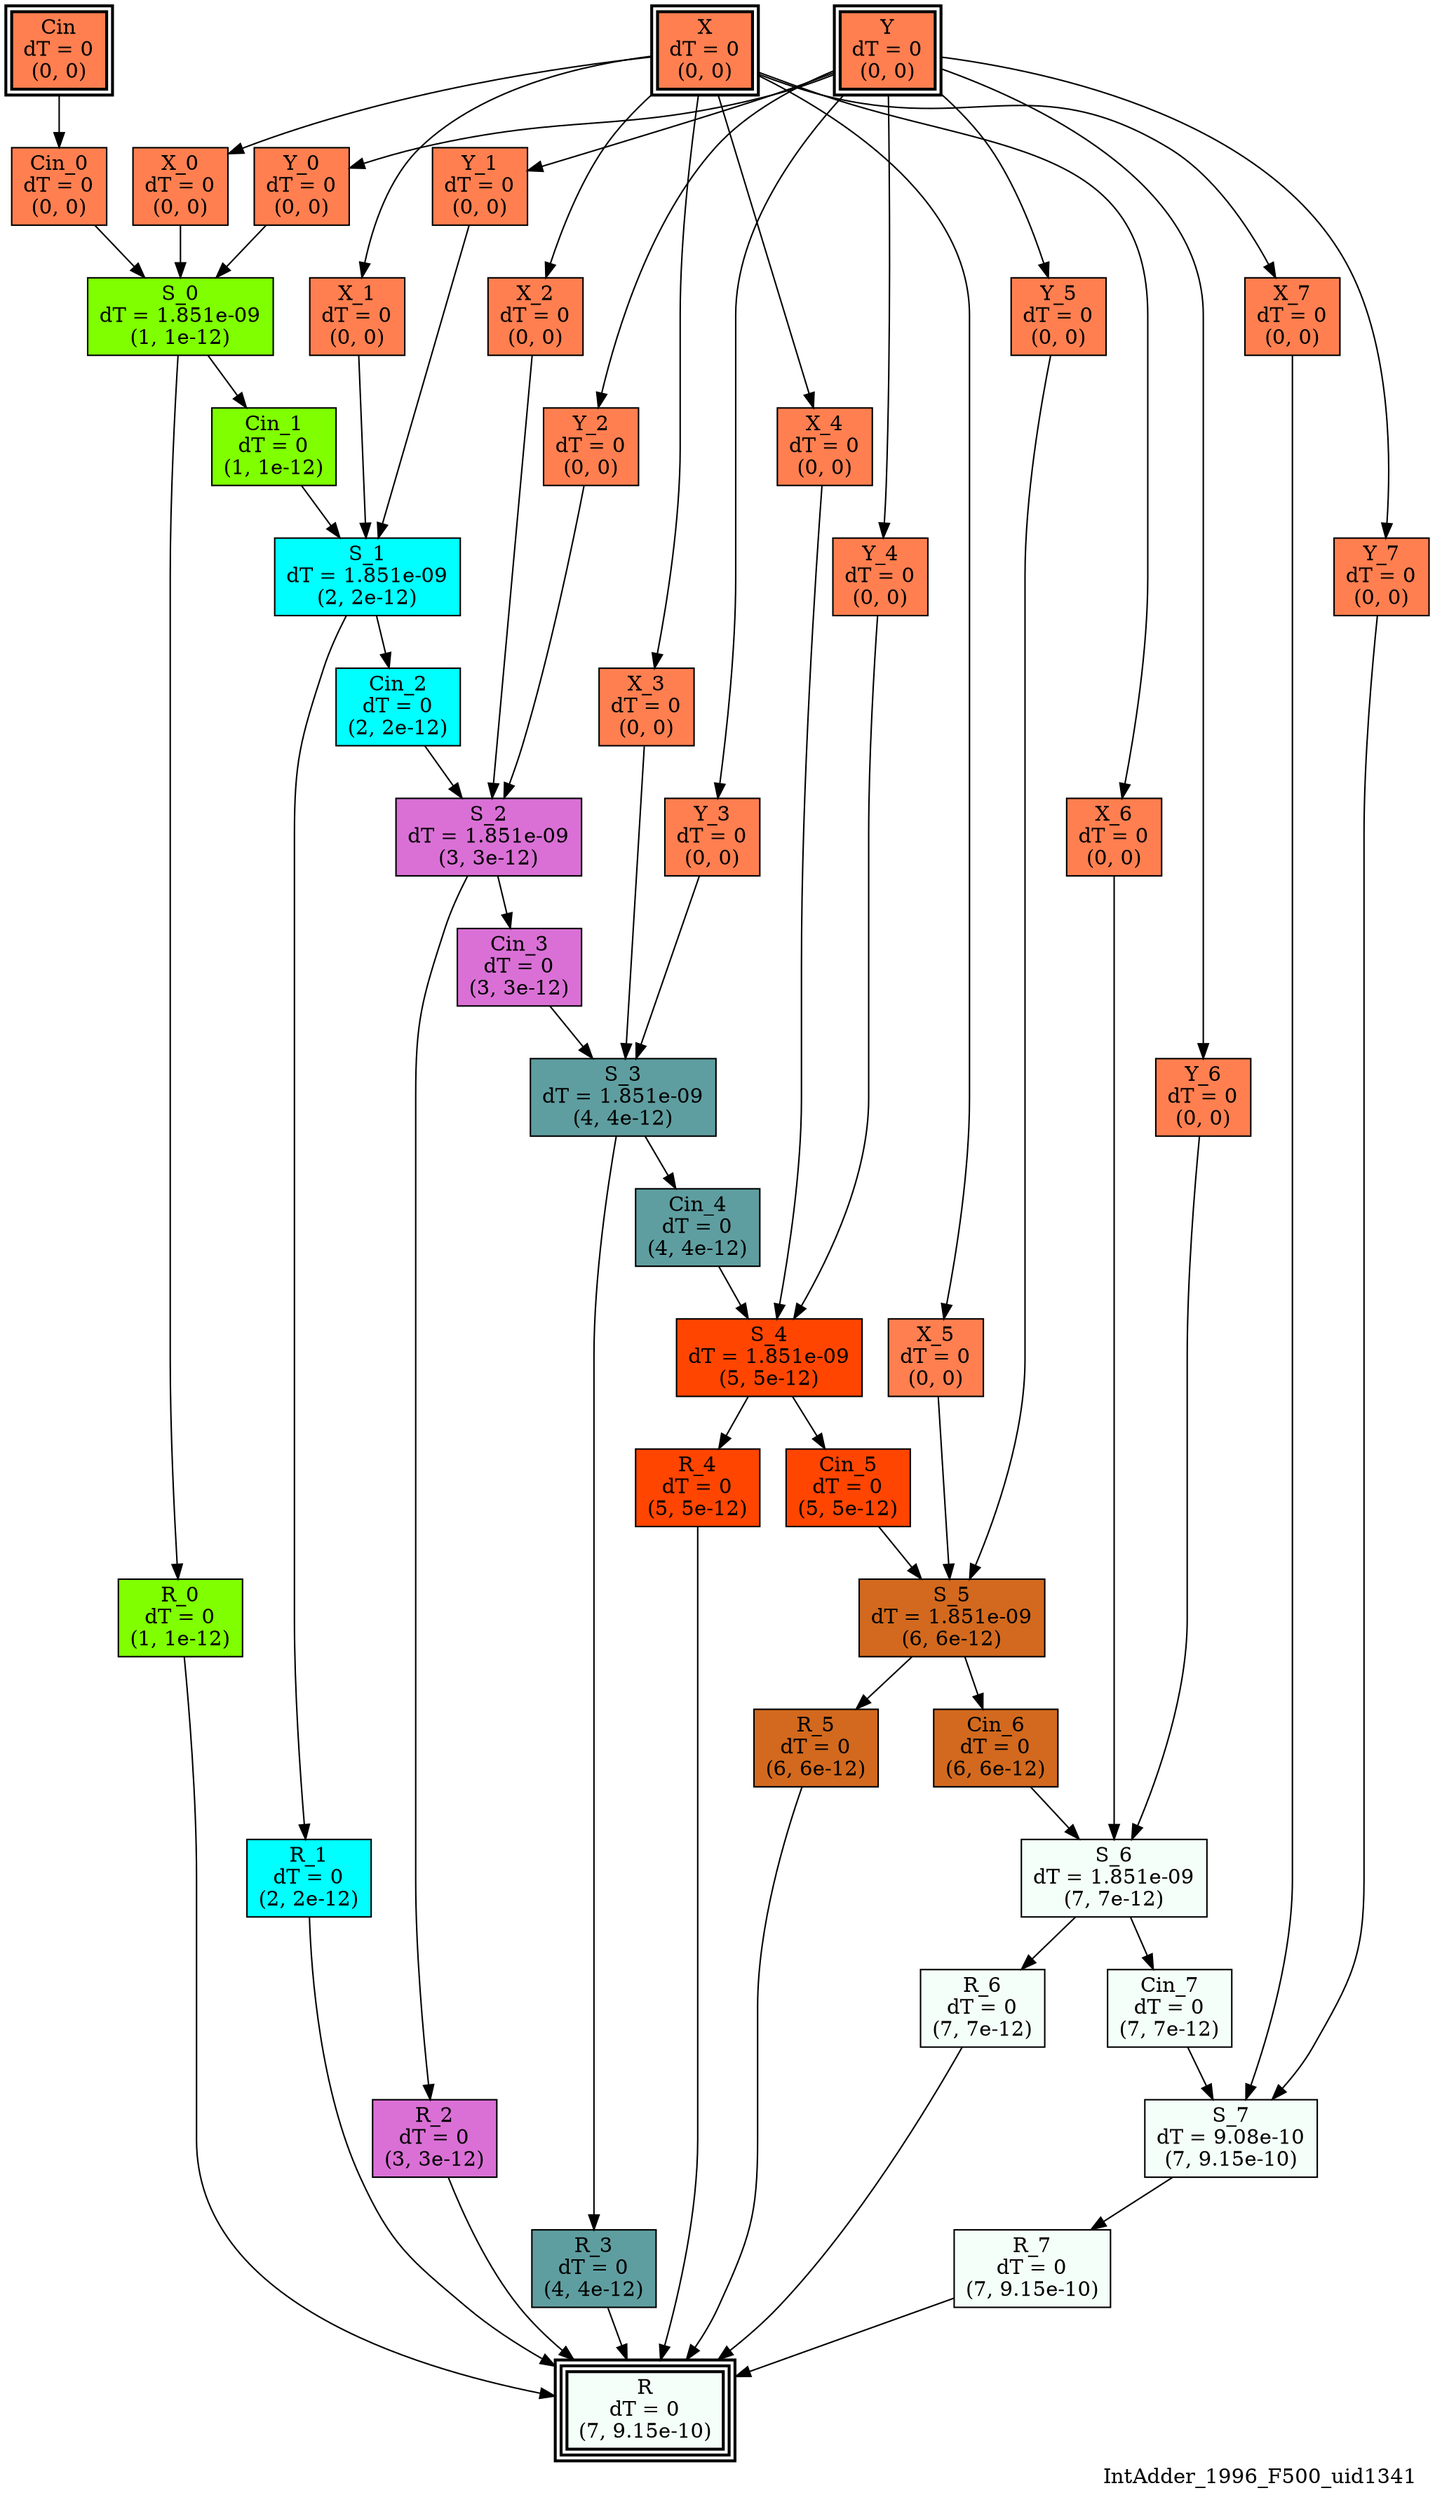 digraph IntAdder_1996_F500_uid1341
{
	//graph drawing options
	label=IntAdder_1996_F500_uid1341;
	labelloc=bottom;
	labeljust=right;
	ratio=auto;
	nodesep=0.25;
	ranksep=0.5;

	//input/output signals of operator IntAdder_1996_F500_uid1341
	X__IntAdder_1996_F500_uid1341 [ label="X\ndT = 0\n(0, 0)", shape=box, color=black, style="bold, filled", fillcolor=coral, peripheries=2 ];
	Y__IntAdder_1996_F500_uid1341 [ label="Y\ndT = 0\n(0, 0)", shape=box, color=black, style="bold, filled", fillcolor=coral, peripheries=2 ];
	Cin__IntAdder_1996_F500_uid1341 [ label="Cin\ndT = 0\n(0, 0)", shape=box, color=black, style="bold, filled", fillcolor=coral, peripheries=2 ];
	R__IntAdder_1996_F500_uid1341 [ label="R\ndT = 0\n(7, 9.15e-10)", shape=box, color=black, style="bold, filled", fillcolor=mintcream, peripheries=3 ];
	{rank=same X__IntAdder_1996_F500_uid1341, Y__IntAdder_1996_F500_uid1341, Cin__IntAdder_1996_F500_uid1341};
	{rank=same R__IntAdder_1996_F500_uid1341};
	//internal signals of operator IntAdder_1996_F500_uid1341
	Cin_0__IntAdder_1996_F500_uid1341 [ label="Cin_0\ndT = 0\n(0, 0)", shape=box, color=black, style=filled, fillcolor=coral, peripheries=1 ];
	X_0__IntAdder_1996_F500_uid1341 [ label="X_0\ndT = 0\n(0, 0)", shape=box, color=black, style=filled, fillcolor=coral, peripheries=1 ];
	Y_0__IntAdder_1996_F500_uid1341 [ label="Y_0\ndT = 0\n(0, 0)", shape=box, color=black, style=filled, fillcolor=coral, peripheries=1 ];
	S_0__IntAdder_1996_F500_uid1341 [ label="S_0\ndT = 1.851e-09\n(1, 1e-12)", shape=box, color=black, style=filled, fillcolor=chartreuse, peripheries=1 ];
	R_0__IntAdder_1996_F500_uid1341 [ label="R_0\ndT = 0\n(1, 1e-12)", shape=box, color=black, style=filled, fillcolor=chartreuse, peripheries=1 ];
	Cin_1__IntAdder_1996_F500_uid1341 [ label="Cin_1\ndT = 0\n(1, 1e-12)", shape=box, color=black, style=filled, fillcolor=chartreuse, peripheries=1 ];
	X_1__IntAdder_1996_F500_uid1341 [ label="X_1\ndT = 0\n(0, 0)", shape=box, color=black, style=filled, fillcolor=coral, peripheries=1 ];
	Y_1__IntAdder_1996_F500_uid1341 [ label="Y_1\ndT = 0\n(0, 0)", shape=box, color=black, style=filled, fillcolor=coral, peripheries=1 ];
	S_1__IntAdder_1996_F500_uid1341 [ label="S_1\ndT = 1.851e-09\n(2, 2e-12)", shape=box, color=black, style=filled, fillcolor=cyan, peripheries=1 ];
	R_1__IntAdder_1996_F500_uid1341 [ label="R_1\ndT = 0\n(2, 2e-12)", shape=box, color=black, style=filled, fillcolor=cyan, peripheries=1 ];
	Cin_2__IntAdder_1996_F500_uid1341 [ label="Cin_2\ndT = 0\n(2, 2e-12)", shape=box, color=black, style=filled, fillcolor=cyan, peripheries=1 ];
	X_2__IntAdder_1996_F500_uid1341 [ label="X_2\ndT = 0\n(0, 0)", shape=box, color=black, style=filled, fillcolor=coral, peripheries=1 ];
	Y_2__IntAdder_1996_F500_uid1341 [ label="Y_2\ndT = 0\n(0, 0)", shape=box, color=black, style=filled, fillcolor=coral, peripheries=1 ];
	S_2__IntAdder_1996_F500_uid1341 [ label="S_2\ndT = 1.851e-09\n(3, 3e-12)", shape=box, color=black, style=filled, fillcolor=orchid, peripheries=1 ];
	R_2__IntAdder_1996_F500_uid1341 [ label="R_2\ndT = 0\n(3, 3e-12)", shape=box, color=black, style=filled, fillcolor=orchid, peripheries=1 ];
	Cin_3__IntAdder_1996_F500_uid1341 [ label="Cin_3\ndT = 0\n(3, 3e-12)", shape=box, color=black, style=filled, fillcolor=orchid, peripheries=1 ];
	X_3__IntAdder_1996_F500_uid1341 [ label="X_3\ndT = 0\n(0, 0)", shape=box, color=black, style=filled, fillcolor=coral, peripheries=1 ];
	Y_3__IntAdder_1996_F500_uid1341 [ label="Y_3\ndT = 0\n(0, 0)", shape=box, color=black, style=filled, fillcolor=coral, peripheries=1 ];
	S_3__IntAdder_1996_F500_uid1341 [ label="S_3\ndT = 1.851e-09\n(4, 4e-12)", shape=box, color=black, style=filled, fillcolor=cadetblue, peripheries=1 ];
	R_3__IntAdder_1996_F500_uid1341 [ label="R_3\ndT = 0\n(4, 4e-12)", shape=box, color=black, style=filled, fillcolor=cadetblue, peripheries=1 ];
	Cin_4__IntAdder_1996_F500_uid1341 [ label="Cin_4\ndT = 0\n(4, 4e-12)", shape=box, color=black, style=filled, fillcolor=cadetblue, peripheries=1 ];
	X_4__IntAdder_1996_F500_uid1341 [ label="X_4\ndT = 0\n(0, 0)", shape=box, color=black, style=filled, fillcolor=coral, peripheries=1 ];
	Y_4__IntAdder_1996_F500_uid1341 [ label="Y_4\ndT = 0\n(0, 0)", shape=box, color=black, style=filled, fillcolor=coral, peripheries=1 ];
	S_4__IntAdder_1996_F500_uid1341 [ label="S_4\ndT = 1.851e-09\n(5, 5e-12)", shape=box, color=black, style=filled, fillcolor=orangered, peripheries=1 ];
	R_4__IntAdder_1996_F500_uid1341 [ label="R_4\ndT = 0\n(5, 5e-12)", shape=box, color=black, style=filled, fillcolor=orangered, peripheries=1 ];
	Cin_5__IntAdder_1996_F500_uid1341 [ label="Cin_5\ndT = 0\n(5, 5e-12)", shape=box, color=black, style=filled, fillcolor=orangered, peripheries=1 ];
	X_5__IntAdder_1996_F500_uid1341 [ label="X_5\ndT = 0\n(0, 0)", shape=box, color=black, style=filled, fillcolor=coral, peripheries=1 ];
	Y_5__IntAdder_1996_F500_uid1341 [ label="Y_5\ndT = 0\n(0, 0)", shape=box, color=black, style=filled, fillcolor=coral, peripheries=1 ];
	S_5__IntAdder_1996_F500_uid1341 [ label="S_5\ndT = 1.851e-09\n(6, 6e-12)", shape=box, color=black, style=filled, fillcolor=chocolate, peripheries=1 ];
	R_5__IntAdder_1996_F500_uid1341 [ label="R_5\ndT = 0\n(6, 6e-12)", shape=box, color=black, style=filled, fillcolor=chocolate, peripheries=1 ];
	Cin_6__IntAdder_1996_F500_uid1341 [ label="Cin_6\ndT = 0\n(6, 6e-12)", shape=box, color=black, style=filled, fillcolor=chocolate, peripheries=1 ];
	X_6__IntAdder_1996_F500_uid1341 [ label="X_6\ndT = 0\n(0, 0)", shape=box, color=black, style=filled, fillcolor=coral, peripheries=1 ];
	Y_6__IntAdder_1996_F500_uid1341 [ label="Y_6\ndT = 0\n(0, 0)", shape=box, color=black, style=filled, fillcolor=coral, peripheries=1 ];
	S_6__IntAdder_1996_F500_uid1341 [ label="S_6\ndT = 1.851e-09\n(7, 7e-12)", shape=box, color=black, style=filled, fillcolor=mintcream, peripheries=1 ];
	R_6__IntAdder_1996_F500_uid1341 [ label="R_6\ndT = 0\n(7, 7e-12)", shape=box, color=black, style=filled, fillcolor=mintcream, peripheries=1 ];
	Cin_7__IntAdder_1996_F500_uid1341 [ label="Cin_7\ndT = 0\n(7, 7e-12)", shape=box, color=black, style=filled, fillcolor=mintcream, peripheries=1 ];
	X_7__IntAdder_1996_F500_uid1341 [ label="X_7\ndT = 0\n(0, 0)", shape=box, color=black, style=filled, fillcolor=coral, peripheries=1 ];
	Y_7__IntAdder_1996_F500_uid1341 [ label="Y_7\ndT = 0\n(0, 0)", shape=box, color=black, style=filled, fillcolor=coral, peripheries=1 ];
	S_7__IntAdder_1996_F500_uid1341 [ label="S_7\ndT = 9.08e-10\n(7, 9.15e-10)", shape=box, color=black, style=filled, fillcolor=mintcream, peripheries=1 ];
	R_7__IntAdder_1996_F500_uid1341 [ label="R_7\ndT = 0\n(7, 9.15e-10)", shape=box, color=black, style=filled, fillcolor=mintcream, peripheries=1 ];

	//subcomponents of operator IntAdder_1996_F500_uid1341

	//input and internal signal connections of operator IntAdder_1996_F500_uid1341
	X__IntAdder_1996_F500_uid1341 -> X_0__IntAdder_1996_F500_uid1341 [ arrowhead=normal, arrowsize=1.0, arrowtail=normal, color=black, dir=forward  ];
	X__IntAdder_1996_F500_uid1341 -> X_1__IntAdder_1996_F500_uid1341 [ arrowhead=normal, arrowsize=1.0, arrowtail=normal, color=black, dir=forward  ];
	X__IntAdder_1996_F500_uid1341 -> X_2__IntAdder_1996_F500_uid1341 [ arrowhead=normal, arrowsize=1.0, arrowtail=normal, color=black, dir=forward  ];
	X__IntAdder_1996_F500_uid1341 -> X_3__IntAdder_1996_F500_uid1341 [ arrowhead=normal, arrowsize=1.0, arrowtail=normal, color=black, dir=forward  ];
	X__IntAdder_1996_F500_uid1341 -> X_4__IntAdder_1996_F500_uid1341 [ arrowhead=normal, arrowsize=1.0, arrowtail=normal, color=black, dir=forward  ];
	X__IntAdder_1996_F500_uid1341 -> X_5__IntAdder_1996_F500_uid1341 [ arrowhead=normal, arrowsize=1.0, arrowtail=normal, color=black, dir=forward  ];
	X__IntAdder_1996_F500_uid1341 -> X_6__IntAdder_1996_F500_uid1341 [ arrowhead=normal, arrowsize=1.0, arrowtail=normal, color=black, dir=forward  ];
	X__IntAdder_1996_F500_uid1341 -> X_7__IntAdder_1996_F500_uid1341 [ arrowhead=normal, arrowsize=1.0, arrowtail=normal, color=black, dir=forward  ];
	Y__IntAdder_1996_F500_uid1341 -> Y_0__IntAdder_1996_F500_uid1341 [ arrowhead=normal, arrowsize=1.0, arrowtail=normal, color=black, dir=forward  ];
	Y__IntAdder_1996_F500_uid1341 -> Y_1__IntAdder_1996_F500_uid1341 [ arrowhead=normal, arrowsize=1.0, arrowtail=normal, color=black, dir=forward  ];
	Y__IntAdder_1996_F500_uid1341 -> Y_2__IntAdder_1996_F500_uid1341 [ arrowhead=normal, arrowsize=1.0, arrowtail=normal, color=black, dir=forward  ];
	Y__IntAdder_1996_F500_uid1341 -> Y_3__IntAdder_1996_F500_uid1341 [ arrowhead=normal, arrowsize=1.0, arrowtail=normal, color=black, dir=forward  ];
	Y__IntAdder_1996_F500_uid1341 -> Y_4__IntAdder_1996_F500_uid1341 [ arrowhead=normal, arrowsize=1.0, arrowtail=normal, color=black, dir=forward  ];
	Y__IntAdder_1996_F500_uid1341 -> Y_5__IntAdder_1996_F500_uid1341 [ arrowhead=normal, arrowsize=1.0, arrowtail=normal, color=black, dir=forward  ];
	Y__IntAdder_1996_F500_uid1341 -> Y_6__IntAdder_1996_F500_uid1341 [ arrowhead=normal, arrowsize=1.0, arrowtail=normal, color=black, dir=forward  ];
	Y__IntAdder_1996_F500_uid1341 -> Y_7__IntAdder_1996_F500_uid1341 [ arrowhead=normal, arrowsize=1.0, arrowtail=normal, color=black, dir=forward  ];
	Cin__IntAdder_1996_F500_uid1341 -> Cin_0__IntAdder_1996_F500_uid1341 [ arrowhead=normal, arrowsize=1.0, arrowtail=normal, color=black, dir=forward  ];
	Cin_0__IntAdder_1996_F500_uid1341 -> S_0__IntAdder_1996_F500_uid1341 [ arrowhead=normal, arrowsize=1.0, arrowtail=normal, color=black, dir=forward  ];
	X_0__IntAdder_1996_F500_uid1341 -> S_0__IntAdder_1996_F500_uid1341 [ arrowhead=normal, arrowsize=1.0, arrowtail=normal, color=black, dir=forward  ];
	Y_0__IntAdder_1996_F500_uid1341 -> S_0__IntAdder_1996_F500_uid1341 [ arrowhead=normal, arrowsize=1.0, arrowtail=normal, color=black, dir=forward  ];
	S_0__IntAdder_1996_F500_uid1341 -> R_0__IntAdder_1996_F500_uid1341 [ arrowhead=normal, arrowsize=1.0, arrowtail=normal, color=black, dir=forward  ];
	S_0__IntAdder_1996_F500_uid1341 -> Cin_1__IntAdder_1996_F500_uid1341 [ arrowhead=normal, arrowsize=1.0, arrowtail=normal, color=black, dir=forward  ];
	R_0__IntAdder_1996_F500_uid1341 -> R__IntAdder_1996_F500_uid1341 [ arrowhead=normal, arrowsize=1.0, arrowtail=normal, color=black, dir=forward  ];
	Cin_1__IntAdder_1996_F500_uid1341 -> S_1__IntAdder_1996_F500_uid1341 [ arrowhead=normal, arrowsize=1.0, arrowtail=normal, color=black, dir=forward  ];
	X_1__IntAdder_1996_F500_uid1341 -> S_1__IntAdder_1996_F500_uid1341 [ arrowhead=normal, arrowsize=1.0, arrowtail=normal, color=black, dir=forward  ];
	Y_1__IntAdder_1996_F500_uid1341 -> S_1__IntAdder_1996_F500_uid1341 [ arrowhead=normal, arrowsize=1.0, arrowtail=normal, color=black, dir=forward  ];
	S_1__IntAdder_1996_F500_uid1341 -> R_1__IntAdder_1996_F500_uid1341 [ arrowhead=normal, arrowsize=1.0, arrowtail=normal, color=black, dir=forward  ];
	S_1__IntAdder_1996_F500_uid1341 -> Cin_2__IntAdder_1996_F500_uid1341 [ arrowhead=normal, arrowsize=1.0, arrowtail=normal, color=black, dir=forward  ];
	R_1__IntAdder_1996_F500_uid1341 -> R__IntAdder_1996_F500_uid1341 [ arrowhead=normal, arrowsize=1.0, arrowtail=normal, color=black, dir=forward  ];
	Cin_2__IntAdder_1996_F500_uid1341 -> S_2__IntAdder_1996_F500_uid1341 [ arrowhead=normal, arrowsize=1.0, arrowtail=normal, color=black, dir=forward  ];
	X_2__IntAdder_1996_F500_uid1341 -> S_2__IntAdder_1996_F500_uid1341 [ arrowhead=normal, arrowsize=1.0, arrowtail=normal, color=black, dir=forward  ];
	Y_2__IntAdder_1996_F500_uid1341 -> S_2__IntAdder_1996_F500_uid1341 [ arrowhead=normal, arrowsize=1.0, arrowtail=normal, color=black, dir=forward  ];
	S_2__IntAdder_1996_F500_uid1341 -> R_2__IntAdder_1996_F500_uid1341 [ arrowhead=normal, arrowsize=1.0, arrowtail=normal, color=black, dir=forward  ];
	S_2__IntAdder_1996_F500_uid1341 -> Cin_3__IntAdder_1996_F500_uid1341 [ arrowhead=normal, arrowsize=1.0, arrowtail=normal, color=black, dir=forward  ];
	R_2__IntAdder_1996_F500_uid1341 -> R__IntAdder_1996_F500_uid1341 [ arrowhead=normal, arrowsize=1.0, arrowtail=normal, color=black, dir=forward  ];
	Cin_3__IntAdder_1996_F500_uid1341 -> S_3__IntAdder_1996_F500_uid1341 [ arrowhead=normal, arrowsize=1.0, arrowtail=normal, color=black, dir=forward  ];
	X_3__IntAdder_1996_F500_uid1341 -> S_3__IntAdder_1996_F500_uid1341 [ arrowhead=normal, arrowsize=1.0, arrowtail=normal, color=black, dir=forward  ];
	Y_3__IntAdder_1996_F500_uid1341 -> S_3__IntAdder_1996_F500_uid1341 [ arrowhead=normal, arrowsize=1.0, arrowtail=normal, color=black, dir=forward  ];
	S_3__IntAdder_1996_F500_uid1341 -> R_3__IntAdder_1996_F500_uid1341 [ arrowhead=normal, arrowsize=1.0, arrowtail=normal, color=black, dir=forward  ];
	S_3__IntAdder_1996_F500_uid1341 -> Cin_4__IntAdder_1996_F500_uid1341 [ arrowhead=normal, arrowsize=1.0, arrowtail=normal, color=black, dir=forward  ];
	R_3__IntAdder_1996_F500_uid1341 -> R__IntAdder_1996_F500_uid1341 [ arrowhead=normal, arrowsize=1.0, arrowtail=normal, color=black, dir=forward  ];
	Cin_4__IntAdder_1996_F500_uid1341 -> S_4__IntAdder_1996_F500_uid1341 [ arrowhead=normal, arrowsize=1.0, arrowtail=normal, color=black, dir=forward  ];
	X_4__IntAdder_1996_F500_uid1341 -> S_4__IntAdder_1996_F500_uid1341 [ arrowhead=normal, arrowsize=1.0, arrowtail=normal, color=black, dir=forward  ];
	Y_4__IntAdder_1996_F500_uid1341 -> S_4__IntAdder_1996_F500_uid1341 [ arrowhead=normal, arrowsize=1.0, arrowtail=normal, color=black, dir=forward  ];
	S_4__IntAdder_1996_F500_uid1341 -> R_4__IntAdder_1996_F500_uid1341 [ arrowhead=normal, arrowsize=1.0, arrowtail=normal, color=black, dir=forward  ];
	S_4__IntAdder_1996_F500_uid1341 -> Cin_5__IntAdder_1996_F500_uid1341 [ arrowhead=normal, arrowsize=1.0, arrowtail=normal, color=black, dir=forward  ];
	R_4__IntAdder_1996_F500_uid1341 -> R__IntAdder_1996_F500_uid1341 [ arrowhead=normal, arrowsize=1.0, arrowtail=normal, color=black, dir=forward  ];
	Cin_5__IntAdder_1996_F500_uid1341 -> S_5__IntAdder_1996_F500_uid1341 [ arrowhead=normal, arrowsize=1.0, arrowtail=normal, color=black, dir=forward  ];
	X_5__IntAdder_1996_F500_uid1341 -> S_5__IntAdder_1996_F500_uid1341 [ arrowhead=normal, arrowsize=1.0, arrowtail=normal, color=black, dir=forward  ];
	Y_5__IntAdder_1996_F500_uid1341 -> S_5__IntAdder_1996_F500_uid1341 [ arrowhead=normal, arrowsize=1.0, arrowtail=normal, color=black, dir=forward  ];
	S_5__IntAdder_1996_F500_uid1341 -> R_5__IntAdder_1996_F500_uid1341 [ arrowhead=normal, arrowsize=1.0, arrowtail=normal, color=black, dir=forward  ];
	S_5__IntAdder_1996_F500_uid1341 -> Cin_6__IntAdder_1996_F500_uid1341 [ arrowhead=normal, arrowsize=1.0, arrowtail=normal, color=black, dir=forward  ];
	R_5__IntAdder_1996_F500_uid1341 -> R__IntAdder_1996_F500_uid1341 [ arrowhead=normal, arrowsize=1.0, arrowtail=normal, color=black, dir=forward  ];
	Cin_6__IntAdder_1996_F500_uid1341 -> S_6__IntAdder_1996_F500_uid1341 [ arrowhead=normal, arrowsize=1.0, arrowtail=normal, color=black, dir=forward  ];
	X_6__IntAdder_1996_F500_uid1341 -> S_6__IntAdder_1996_F500_uid1341 [ arrowhead=normal, arrowsize=1.0, arrowtail=normal, color=black, dir=forward  ];
	Y_6__IntAdder_1996_F500_uid1341 -> S_6__IntAdder_1996_F500_uid1341 [ arrowhead=normal, arrowsize=1.0, arrowtail=normal, color=black, dir=forward  ];
	S_6__IntAdder_1996_F500_uid1341 -> R_6__IntAdder_1996_F500_uid1341 [ arrowhead=normal, arrowsize=1.0, arrowtail=normal, color=black, dir=forward  ];
	S_6__IntAdder_1996_F500_uid1341 -> Cin_7__IntAdder_1996_F500_uid1341 [ arrowhead=normal, arrowsize=1.0, arrowtail=normal, color=black, dir=forward  ];
	R_6__IntAdder_1996_F500_uid1341 -> R__IntAdder_1996_F500_uid1341 [ arrowhead=normal, arrowsize=1.0, arrowtail=normal, color=black, dir=forward  ];
	Cin_7__IntAdder_1996_F500_uid1341 -> S_7__IntAdder_1996_F500_uid1341 [ arrowhead=normal, arrowsize=1.0, arrowtail=normal, color=black, dir=forward  ];
	X_7__IntAdder_1996_F500_uid1341 -> S_7__IntAdder_1996_F500_uid1341 [ arrowhead=normal, arrowsize=1.0, arrowtail=normal, color=black, dir=forward  ];
	Y_7__IntAdder_1996_F500_uid1341 -> S_7__IntAdder_1996_F500_uid1341 [ arrowhead=normal, arrowsize=1.0, arrowtail=normal, color=black, dir=forward  ];
	S_7__IntAdder_1996_F500_uid1341 -> R_7__IntAdder_1996_F500_uid1341 [ arrowhead=normal, arrowsize=1.0, arrowtail=normal, color=black, dir=forward  ];
	R_7__IntAdder_1996_F500_uid1341 -> R__IntAdder_1996_F500_uid1341 [ arrowhead=normal, arrowsize=1.0, arrowtail=normal, color=black, dir=forward  ];
}

